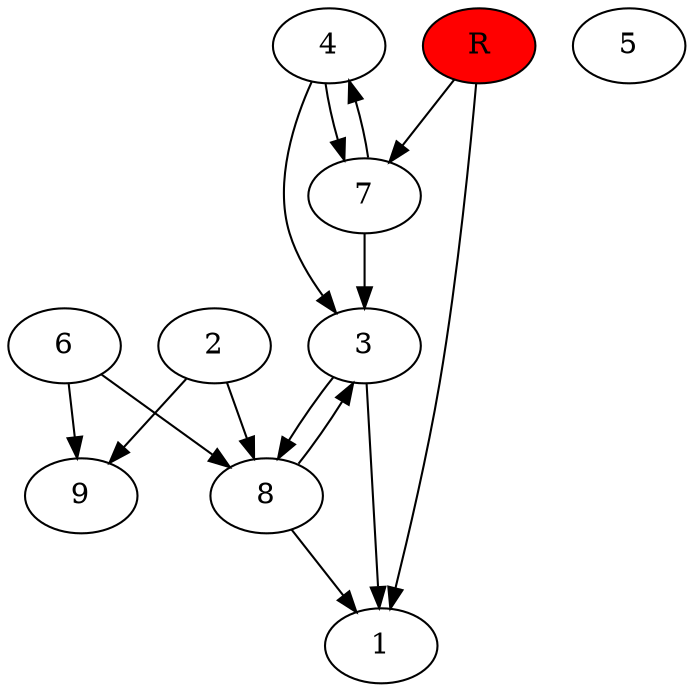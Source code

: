 digraph prb43143 {
	1
	2
	3
	4
	5
	6
	7
	8
	R [fillcolor="#ff0000" style=filled]
	2 -> 8
	2 -> 9
	3 -> 1
	3 -> 8
	4 -> 3
	4 -> 7
	6 -> 8
	6 -> 9
	7 -> 3
	7 -> 4
	8 -> 1
	8 -> 3
	R -> 1
	R -> 7
}
